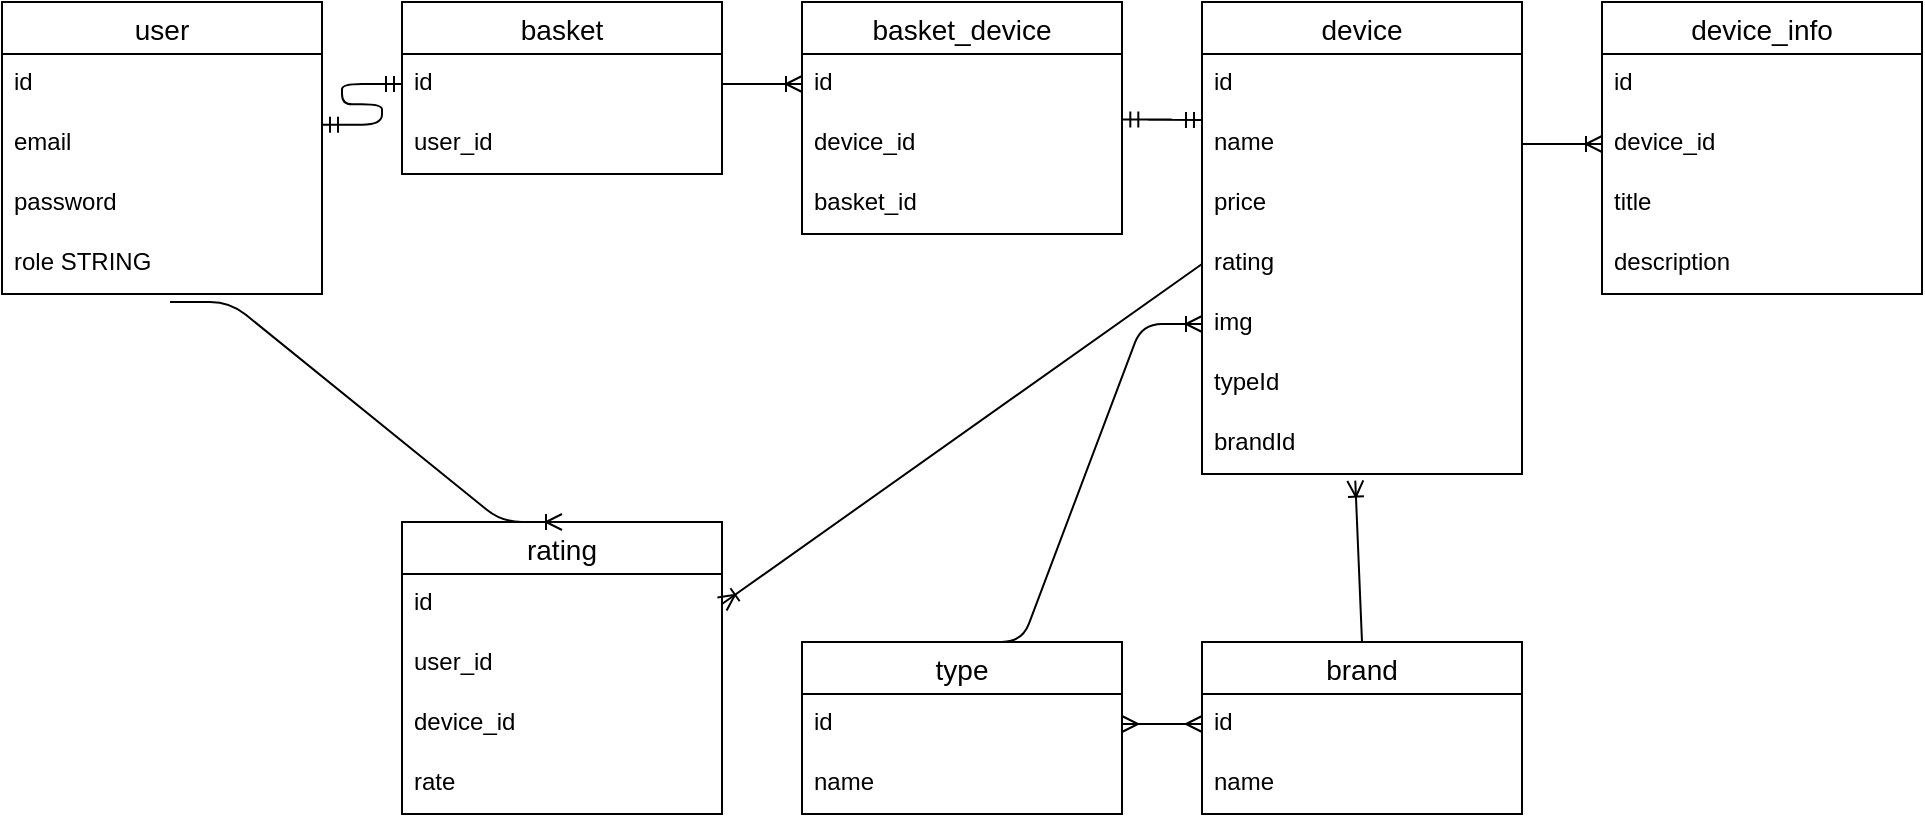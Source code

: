 <mxfile version="20.0.4" type="github">
  <diagram id="-oPRfYTeIg8DsO7n-MpP" name="Page-1">
    <mxGraphModel dx="1038" dy="547" grid="1" gridSize="10" guides="1" tooltips="1" connect="1" arrows="1" fold="1" page="1" pageScale="1" pageWidth="827" pageHeight="1169" math="0" shadow="0">
      <root>
        <mxCell id="0" />
        <mxCell id="1" parent="0" />
        <mxCell id="ZUWV-IsaNAgwDZ5CgreR-1" value="user" style="swimlane;fontStyle=0;childLayout=stackLayout;horizontal=1;startSize=26;horizontalStack=0;resizeParent=1;resizeParentMax=0;resizeLast=0;collapsible=1;marginBottom=0;align=center;fontSize=14;" parent="1" vertex="1">
          <mxGeometry x="160" y="120" width="160" height="146" as="geometry" />
        </mxCell>
        <mxCell id="ZUWV-IsaNAgwDZ5CgreR-2" value="id" style="text;strokeColor=none;fillColor=none;spacingLeft=4;spacingRight=4;overflow=hidden;rotatable=0;points=[[0,0.5],[1,0.5]];portConstraint=eastwest;fontSize=12;" parent="ZUWV-IsaNAgwDZ5CgreR-1" vertex="1">
          <mxGeometry y="26" width="160" height="30" as="geometry" />
        </mxCell>
        <mxCell id="ZUWV-IsaNAgwDZ5CgreR-3" value="email" style="text;strokeColor=none;fillColor=none;spacingLeft=4;spacingRight=4;overflow=hidden;rotatable=0;points=[[0,0.5],[1,0.5]];portConstraint=eastwest;fontSize=12;" parent="ZUWV-IsaNAgwDZ5CgreR-1" vertex="1">
          <mxGeometry y="56" width="160" height="30" as="geometry" />
        </mxCell>
        <mxCell id="ZUWV-IsaNAgwDZ5CgreR-5" value="password" style="text;strokeColor=none;fillColor=none;spacingLeft=4;spacingRight=4;overflow=hidden;rotatable=0;points=[[0,0.5],[1,0.5]];portConstraint=eastwest;fontSize=12;" parent="ZUWV-IsaNAgwDZ5CgreR-1" vertex="1">
          <mxGeometry y="86" width="160" height="30" as="geometry" />
        </mxCell>
        <mxCell id="ZUWV-IsaNAgwDZ5CgreR-4" value="role STRING" style="text;strokeColor=none;fillColor=none;spacingLeft=4;spacingRight=4;overflow=hidden;rotatable=0;points=[[0,0.5],[1,0.5]];portConstraint=eastwest;fontSize=12;" parent="ZUWV-IsaNAgwDZ5CgreR-1" vertex="1">
          <mxGeometry y="116" width="160" height="30" as="geometry" />
        </mxCell>
        <mxCell id="ZUWV-IsaNAgwDZ5CgreR-6" value="basket" style="swimlane;fontStyle=0;childLayout=stackLayout;horizontal=1;startSize=26;horizontalStack=0;resizeParent=1;resizeParentMax=0;resizeLast=0;collapsible=1;marginBottom=0;align=center;fontSize=14;" parent="1" vertex="1">
          <mxGeometry x="360" y="120" width="160" height="86" as="geometry" />
        </mxCell>
        <mxCell id="ZUWV-IsaNAgwDZ5CgreR-7" value="id" style="text;strokeColor=none;fillColor=none;spacingLeft=4;spacingRight=4;overflow=hidden;rotatable=0;points=[[0,0.5],[1,0.5]];portConstraint=eastwest;fontSize=12;" parent="ZUWV-IsaNAgwDZ5CgreR-6" vertex="1">
          <mxGeometry y="26" width="160" height="30" as="geometry" />
        </mxCell>
        <mxCell id="ZUWV-IsaNAgwDZ5CgreR-8" value="user_id" style="text;strokeColor=none;fillColor=none;spacingLeft=4;spacingRight=4;overflow=hidden;rotatable=0;points=[[0,0.5],[1,0.5]];portConstraint=eastwest;fontSize=12;" parent="ZUWV-IsaNAgwDZ5CgreR-6" vertex="1">
          <mxGeometry y="56" width="160" height="30" as="geometry" />
        </mxCell>
        <mxCell id="ZUWV-IsaNAgwDZ5CgreR-11" value="" style="edgeStyle=entityRelationEdgeStyle;fontSize=12;html=1;endArrow=ERmandOne;startArrow=ERmandOne;exitX=1;exitY=0.178;exitDx=0;exitDy=0;exitPerimeter=0;entryX=0;entryY=0.5;entryDx=0;entryDy=0;" parent="1" source="ZUWV-IsaNAgwDZ5CgreR-3" target="ZUWV-IsaNAgwDZ5CgreR-7" edge="1">
          <mxGeometry width="100" height="100" relative="1" as="geometry">
            <mxPoint x="350" y="410" as="sourcePoint" />
            <mxPoint x="450" y="310" as="targetPoint" />
          </mxGeometry>
        </mxCell>
        <mxCell id="ZUWV-IsaNAgwDZ5CgreR-12" value="device" style="swimlane;fontStyle=0;childLayout=stackLayout;horizontal=1;startSize=26;horizontalStack=0;resizeParent=1;resizeParentMax=0;resizeLast=0;collapsible=1;marginBottom=0;align=center;fontSize=14;" parent="1" vertex="1">
          <mxGeometry x="760" y="120" width="160" height="236" as="geometry" />
        </mxCell>
        <mxCell id="ZUWV-IsaNAgwDZ5CgreR-13" value="id" style="text;strokeColor=none;fillColor=none;spacingLeft=4;spacingRight=4;overflow=hidden;rotatable=0;points=[[0,0.5],[1,0.5]];portConstraint=eastwest;fontSize=12;" parent="ZUWV-IsaNAgwDZ5CgreR-12" vertex="1">
          <mxGeometry y="26" width="160" height="30" as="geometry" />
        </mxCell>
        <mxCell id="ZUWV-IsaNAgwDZ5CgreR-14" value="name" style="text;strokeColor=none;fillColor=none;spacingLeft=4;spacingRight=4;overflow=hidden;rotatable=0;points=[[0,0.5],[1,0.5]];portConstraint=eastwest;fontSize=12;" parent="ZUWV-IsaNAgwDZ5CgreR-12" vertex="1">
          <mxGeometry y="56" width="160" height="30" as="geometry" />
        </mxCell>
        <mxCell id="ZUWV-IsaNAgwDZ5CgreR-15" value="price" style="text;strokeColor=none;fillColor=none;spacingLeft=4;spacingRight=4;overflow=hidden;rotatable=0;points=[[0,0.5],[1,0.5]];portConstraint=eastwest;fontSize=12;" parent="ZUWV-IsaNAgwDZ5CgreR-12" vertex="1">
          <mxGeometry y="86" width="160" height="30" as="geometry" />
        </mxCell>
        <mxCell id="ZUWV-IsaNAgwDZ5CgreR-16" value="rating" style="text;strokeColor=none;fillColor=none;spacingLeft=4;spacingRight=4;overflow=hidden;rotatable=0;points=[[0,0.5],[1,0.5]];portConstraint=eastwest;fontSize=12;" parent="ZUWV-IsaNAgwDZ5CgreR-12" vertex="1">
          <mxGeometry y="116" width="160" height="30" as="geometry" />
        </mxCell>
        <mxCell id="ZUWV-IsaNAgwDZ5CgreR-17" value="img" style="text;strokeColor=none;fillColor=none;spacingLeft=4;spacingRight=4;overflow=hidden;rotatable=0;points=[[0,0.5],[1,0.5]];portConstraint=eastwest;fontSize=12;" parent="ZUWV-IsaNAgwDZ5CgreR-12" vertex="1">
          <mxGeometry y="146" width="160" height="30" as="geometry" />
        </mxCell>
        <mxCell id="ZUWV-IsaNAgwDZ5CgreR-18" value="typeId" style="text;strokeColor=none;fillColor=none;spacingLeft=4;spacingRight=4;overflow=hidden;rotatable=0;points=[[0,0.5],[1,0.5]];portConstraint=eastwest;fontSize=12;" parent="ZUWV-IsaNAgwDZ5CgreR-12" vertex="1">
          <mxGeometry y="176" width="160" height="30" as="geometry" />
        </mxCell>
        <mxCell id="ZUWV-IsaNAgwDZ5CgreR-19" value="brandId" style="text;strokeColor=none;fillColor=none;spacingLeft=4;spacingRight=4;overflow=hidden;rotatable=0;points=[[0,0.5],[1,0.5]];portConstraint=eastwest;fontSize=12;" parent="ZUWV-IsaNAgwDZ5CgreR-12" vertex="1">
          <mxGeometry y="206" width="160" height="30" as="geometry" />
        </mxCell>
        <mxCell id="ZUWV-IsaNAgwDZ5CgreR-20" value="type" style="swimlane;fontStyle=0;childLayout=stackLayout;horizontal=1;startSize=26;horizontalStack=0;resizeParent=1;resizeParentMax=0;resizeLast=0;collapsible=1;marginBottom=0;align=center;fontSize=14;" parent="1" vertex="1">
          <mxGeometry x="560" y="440" width="160" height="86" as="geometry" />
        </mxCell>
        <mxCell id="ZUWV-IsaNAgwDZ5CgreR-21" value="id" style="text;strokeColor=none;fillColor=none;spacingLeft=4;spacingRight=4;overflow=hidden;rotatable=0;points=[[0,0.5],[1,0.5]];portConstraint=eastwest;fontSize=12;" parent="ZUWV-IsaNAgwDZ5CgreR-20" vertex="1">
          <mxGeometry y="26" width="160" height="30" as="geometry" />
        </mxCell>
        <mxCell id="ZUWV-IsaNAgwDZ5CgreR-22" value="name" style="text;strokeColor=none;fillColor=none;spacingLeft=4;spacingRight=4;overflow=hidden;rotatable=0;points=[[0,0.5],[1,0.5]];portConstraint=eastwest;fontSize=12;" parent="ZUWV-IsaNAgwDZ5CgreR-20" vertex="1">
          <mxGeometry y="56" width="160" height="30" as="geometry" />
        </mxCell>
        <mxCell id="ZUWV-IsaNAgwDZ5CgreR-24" value="brand" style="swimlane;fontStyle=0;childLayout=stackLayout;horizontal=1;startSize=26;horizontalStack=0;resizeParent=1;resizeParentMax=0;resizeLast=0;collapsible=1;marginBottom=0;align=center;fontSize=14;" parent="1" vertex="1">
          <mxGeometry x="760" y="440" width="160" height="86" as="geometry" />
        </mxCell>
        <mxCell id="ZUWV-IsaNAgwDZ5CgreR-25" value="id" style="text;strokeColor=none;fillColor=none;spacingLeft=4;spacingRight=4;overflow=hidden;rotatable=0;points=[[0,0.5],[1,0.5]];portConstraint=eastwest;fontSize=12;" parent="ZUWV-IsaNAgwDZ5CgreR-24" vertex="1">
          <mxGeometry y="26" width="160" height="30" as="geometry" />
        </mxCell>
        <mxCell id="ZUWV-IsaNAgwDZ5CgreR-26" value="name" style="text;strokeColor=none;fillColor=none;spacingLeft=4;spacingRight=4;overflow=hidden;rotatable=0;points=[[0,0.5],[1,0.5]];portConstraint=eastwest;fontSize=12;" parent="ZUWV-IsaNAgwDZ5CgreR-24" vertex="1">
          <mxGeometry y="56" width="160" height="30" as="geometry" />
        </mxCell>
        <mxCell id="ZUWV-IsaNAgwDZ5CgreR-28" value="" style="edgeStyle=entityRelationEdgeStyle;fontSize=12;html=1;endArrow=ERoneToMany;exitX=0.5;exitY=0;exitDx=0;exitDy=0;entryX=0;entryY=0.5;entryDx=0;entryDy=0;" parent="1" source="ZUWV-IsaNAgwDZ5CgreR-20" target="ZUWV-IsaNAgwDZ5CgreR-17" edge="1">
          <mxGeometry width="100" height="100" relative="1" as="geometry">
            <mxPoint x="780" y="430" as="sourcePoint" />
            <mxPoint x="880" y="330" as="targetPoint" />
          </mxGeometry>
        </mxCell>
        <mxCell id="ZUWV-IsaNAgwDZ5CgreR-29" value="" style="fontSize=12;html=1;endArrow=ERoneToMany;exitX=0.5;exitY=0;exitDx=0;exitDy=0;entryX=0.479;entryY=1.111;entryDx=0;entryDy=0;entryPerimeter=0;" parent="1" source="ZUWV-IsaNAgwDZ5CgreR-24" target="ZUWV-IsaNAgwDZ5CgreR-19" edge="1">
          <mxGeometry width="100" height="100" relative="1" as="geometry">
            <mxPoint x="780" y="430" as="sourcePoint" />
            <mxPoint x="880" y="330" as="targetPoint" />
          </mxGeometry>
        </mxCell>
        <mxCell id="ZUWV-IsaNAgwDZ5CgreR-30" value="" style="edgeStyle=entityRelationEdgeStyle;fontSize=12;html=1;endArrow=ERmany;startArrow=ERmany;exitX=1;exitY=0.5;exitDx=0;exitDy=0;entryX=0;entryY=0.5;entryDx=0;entryDy=0;" parent="1" source="ZUWV-IsaNAgwDZ5CgreR-21" target="ZUWV-IsaNAgwDZ5CgreR-25" edge="1">
          <mxGeometry width="100" height="100" relative="1" as="geometry">
            <mxPoint x="780" y="430" as="sourcePoint" />
            <mxPoint x="880" y="330" as="targetPoint" />
          </mxGeometry>
        </mxCell>
        <mxCell id="ZUWV-IsaNAgwDZ5CgreR-31" value="device_info" style="swimlane;fontStyle=0;childLayout=stackLayout;horizontal=1;startSize=26;horizontalStack=0;resizeParent=1;resizeParentMax=0;resizeLast=0;collapsible=1;marginBottom=0;align=center;fontSize=14;" parent="1" vertex="1">
          <mxGeometry x="960" y="120" width="160" height="146" as="geometry" />
        </mxCell>
        <mxCell id="ZUWV-IsaNAgwDZ5CgreR-32" value="id" style="text;strokeColor=none;fillColor=none;spacingLeft=4;spacingRight=4;overflow=hidden;rotatable=0;points=[[0,0.5],[1,0.5]];portConstraint=eastwest;fontSize=12;" parent="ZUWV-IsaNAgwDZ5CgreR-31" vertex="1">
          <mxGeometry y="26" width="160" height="30" as="geometry" />
        </mxCell>
        <mxCell id="ZUWV-IsaNAgwDZ5CgreR-33" value="device_id" style="text;strokeColor=none;fillColor=none;spacingLeft=4;spacingRight=4;overflow=hidden;rotatable=0;points=[[0,0.5],[1,0.5]];portConstraint=eastwest;fontSize=12;" parent="ZUWV-IsaNAgwDZ5CgreR-31" vertex="1">
          <mxGeometry y="56" width="160" height="30" as="geometry" />
        </mxCell>
        <mxCell id="ZUWV-IsaNAgwDZ5CgreR-34" value="title" style="text;strokeColor=none;fillColor=none;spacingLeft=4;spacingRight=4;overflow=hidden;rotatable=0;points=[[0,0.5],[1,0.5]];portConstraint=eastwest;fontSize=12;" parent="ZUWV-IsaNAgwDZ5CgreR-31" vertex="1">
          <mxGeometry y="86" width="160" height="30" as="geometry" />
        </mxCell>
        <mxCell id="ZUWV-IsaNAgwDZ5CgreR-36" value="description" style="text;strokeColor=none;fillColor=none;spacingLeft=4;spacingRight=4;overflow=hidden;rotatable=0;points=[[0,0.5],[1,0.5]];portConstraint=eastwest;fontSize=12;" parent="ZUWV-IsaNAgwDZ5CgreR-31" vertex="1">
          <mxGeometry y="116" width="160" height="30" as="geometry" />
        </mxCell>
        <mxCell id="ZUWV-IsaNAgwDZ5CgreR-35" value="" style="edgeStyle=entityRelationEdgeStyle;fontSize=12;html=1;endArrow=ERoneToMany;exitX=1;exitY=0.5;exitDx=0;exitDy=0;entryX=0;entryY=0.5;entryDx=0;entryDy=0;" parent="1" source="ZUWV-IsaNAgwDZ5CgreR-14" target="ZUWV-IsaNAgwDZ5CgreR-33" edge="1">
          <mxGeometry width="100" height="100" relative="1" as="geometry">
            <mxPoint x="1000" y="320" as="sourcePoint" />
            <mxPoint x="1100" y="220" as="targetPoint" />
          </mxGeometry>
        </mxCell>
        <mxCell id="ZUWV-IsaNAgwDZ5CgreR-37" value="basket_device" style="swimlane;fontStyle=0;childLayout=stackLayout;horizontal=1;startSize=26;horizontalStack=0;resizeParent=1;resizeParentMax=0;resizeLast=0;collapsible=1;marginBottom=0;align=center;fontSize=14;" parent="1" vertex="1">
          <mxGeometry x="560" y="120" width="160" height="116" as="geometry" />
        </mxCell>
        <mxCell id="ZUWV-IsaNAgwDZ5CgreR-38" value="id" style="text;strokeColor=none;fillColor=none;spacingLeft=4;spacingRight=4;overflow=hidden;rotatable=0;points=[[0,0.5],[1,0.5]];portConstraint=eastwest;fontSize=12;" parent="ZUWV-IsaNAgwDZ5CgreR-37" vertex="1">
          <mxGeometry y="26" width="160" height="30" as="geometry" />
        </mxCell>
        <mxCell id="ZUWV-IsaNAgwDZ5CgreR-39" value="device_id" style="text;strokeColor=none;fillColor=none;spacingLeft=4;spacingRight=4;overflow=hidden;rotatable=0;points=[[0,0.5],[1,0.5]];portConstraint=eastwest;fontSize=12;" parent="ZUWV-IsaNAgwDZ5CgreR-37" vertex="1">
          <mxGeometry y="56" width="160" height="30" as="geometry" />
        </mxCell>
        <mxCell id="ZUWV-IsaNAgwDZ5CgreR-40" value="basket_id" style="text;strokeColor=none;fillColor=none;spacingLeft=4;spacingRight=4;overflow=hidden;rotatable=0;points=[[0,0.5],[1,0.5]];portConstraint=eastwest;fontSize=12;" parent="ZUWV-IsaNAgwDZ5CgreR-37" vertex="1">
          <mxGeometry y="86" width="160" height="30" as="geometry" />
        </mxCell>
        <mxCell id="ZUWV-IsaNAgwDZ5CgreR-41" value="" style="edgeStyle=entityRelationEdgeStyle;fontSize=12;html=1;endArrow=ERoneToMany;exitX=1;exitY=0.5;exitDx=0;exitDy=0;entryX=0;entryY=0.5;entryDx=0;entryDy=0;" parent="1" source="ZUWV-IsaNAgwDZ5CgreR-7" target="ZUWV-IsaNAgwDZ5CgreR-38" edge="1">
          <mxGeometry width="100" height="100" relative="1" as="geometry">
            <mxPoint x="530" y="330" as="sourcePoint" />
            <mxPoint x="630" y="230" as="targetPoint" />
          </mxGeometry>
        </mxCell>
        <mxCell id="ZUWV-IsaNAgwDZ5CgreR-42" value="" style="edgeStyle=entityRelationEdgeStyle;fontSize=12;html=1;endArrow=ERmandOne;startArrow=ERmandOne;exitX=1.001;exitY=0.091;exitDx=0;exitDy=0;exitPerimeter=0;" parent="1" source="ZUWV-IsaNAgwDZ5CgreR-39" edge="1">
          <mxGeometry width="100" height="100" relative="1" as="geometry">
            <mxPoint x="830" y="310" as="sourcePoint" />
            <mxPoint x="760" y="179" as="targetPoint" />
          </mxGeometry>
        </mxCell>
        <mxCell id="ZUWV-IsaNAgwDZ5CgreR-43" value="rating" style="swimlane;fontStyle=0;childLayout=stackLayout;horizontal=1;startSize=26;horizontalStack=0;resizeParent=1;resizeParentMax=0;resizeLast=0;collapsible=1;marginBottom=0;align=center;fontSize=14;" parent="1" vertex="1">
          <mxGeometry x="360" y="380" width="160" height="146" as="geometry" />
        </mxCell>
        <mxCell id="ZUWV-IsaNAgwDZ5CgreR-44" value="id" style="text;strokeColor=none;fillColor=none;spacingLeft=4;spacingRight=4;overflow=hidden;rotatable=0;points=[[0,0.5],[1,0.5]];portConstraint=eastwest;fontSize=12;" parent="ZUWV-IsaNAgwDZ5CgreR-43" vertex="1">
          <mxGeometry y="26" width="160" height="30" as="geometry" />
        </mxCell>
        <mxCell id="ZUWV-IsaNAgwDZ5CgreR-45" value="user_id" style="text;strokeColor=none;fillColor=none;spacingLeft=4;spacingRight=4;overflow=hidden;rotatable=0;points=[[0,0.5],[1,0.5]];portConstraint=eastwest;fontSize=12;" parent="ZUWV-IsaNAgwDZ5CgreR-43" vertex="1">
          <mxGeometry y="56" width="160" height="30" as="geometry" />
        </mxCell>
        <mxCell id="ZUWV-IsaNAgwDZ5CgreR-46" value="device_id" style="text;strokeColor=none;fillColor=none;spacingLeft=4;spacingRight=4;overflow=hidden;rotatable=0;points=[[0,0.5],[1,0.5]];portConstraint=eastwest;fontSize=12;" parent="ZUWV-IsaNAgwDZ5CgreR-43" vertex="1">
          <mxGeometry y="86" width="160" height="30" as="geometry" />
        </mxCell>
        <mxCell id="ZUWV-IsaNAgwDZ5CgreR-47" value="rate" style="text;strokeColor=none;fillColor=none;spacingLeft=4;spacingRight=4;overflow=hidden;rotatable=0;points=[[0,0.5],[1,0.5]];portConstraint=eastwest;fontSize=12;" parent="ZUWV-IsaNAgwDZ5CgreR-43" vertex="1">
          <mxGeometry y="116" width="160" height="30" as="geometry" />
        </mxCell>
        <mxCell id="ZUWV-IsaNAgwDZ5CgreR-48" value="" style="edgeStyle=entityRelationEdgeStyle;fontSize=12;html=1;endArrow=ERoneToMany;exitX=0.525;exitY=1.133;exitDx=0;exitDy=0;exitPerimeter=0;entryX=0.5;entryY=0;entryDx=0;entryDy=0;" parent="1" source="ZUWV-IsaNAgwDZ5CgreR-4" target="ZUWV-IsaNAgwDZ5CgreR-43" edge="1">
          <mxGeometry width="100" height="100" relative="1" as="geometry">
            <mxPoint x="510" y="420" as="sourcePoint" />
            <mxPoint x="610" y="320" as="targetPoint" />
          </mxGeometry>
        </mxCell>
        <mxCell id="ZUWV-IsaNAgwDZ5CgreR-49" value="" style="fontSize=12;html=1;endArrow=ERoneToMany;exitX=0;exitY=0.5;exitDx=0;exitDy=0;entryX=1;entryY=0.5;entryDx=0;entryDy=0;" parent="1" source="ZUWV-IsaNAgwDZ5CgreR-16" target="ZUWV-IsaNAgwDZ5CgreR-44" edge="1">
          <mxGeometry width="100" height="100" relative="1" as="geometry">
            <mxPoint x="770" y="310" as="sourcePoint" />
            <mxPoint x="630" y="320" as="targetPoint" />
          </mxGeometry>
        </mxCell>
      </root>
    </mxGraphModel>
  </diagram>
</mxfile>
